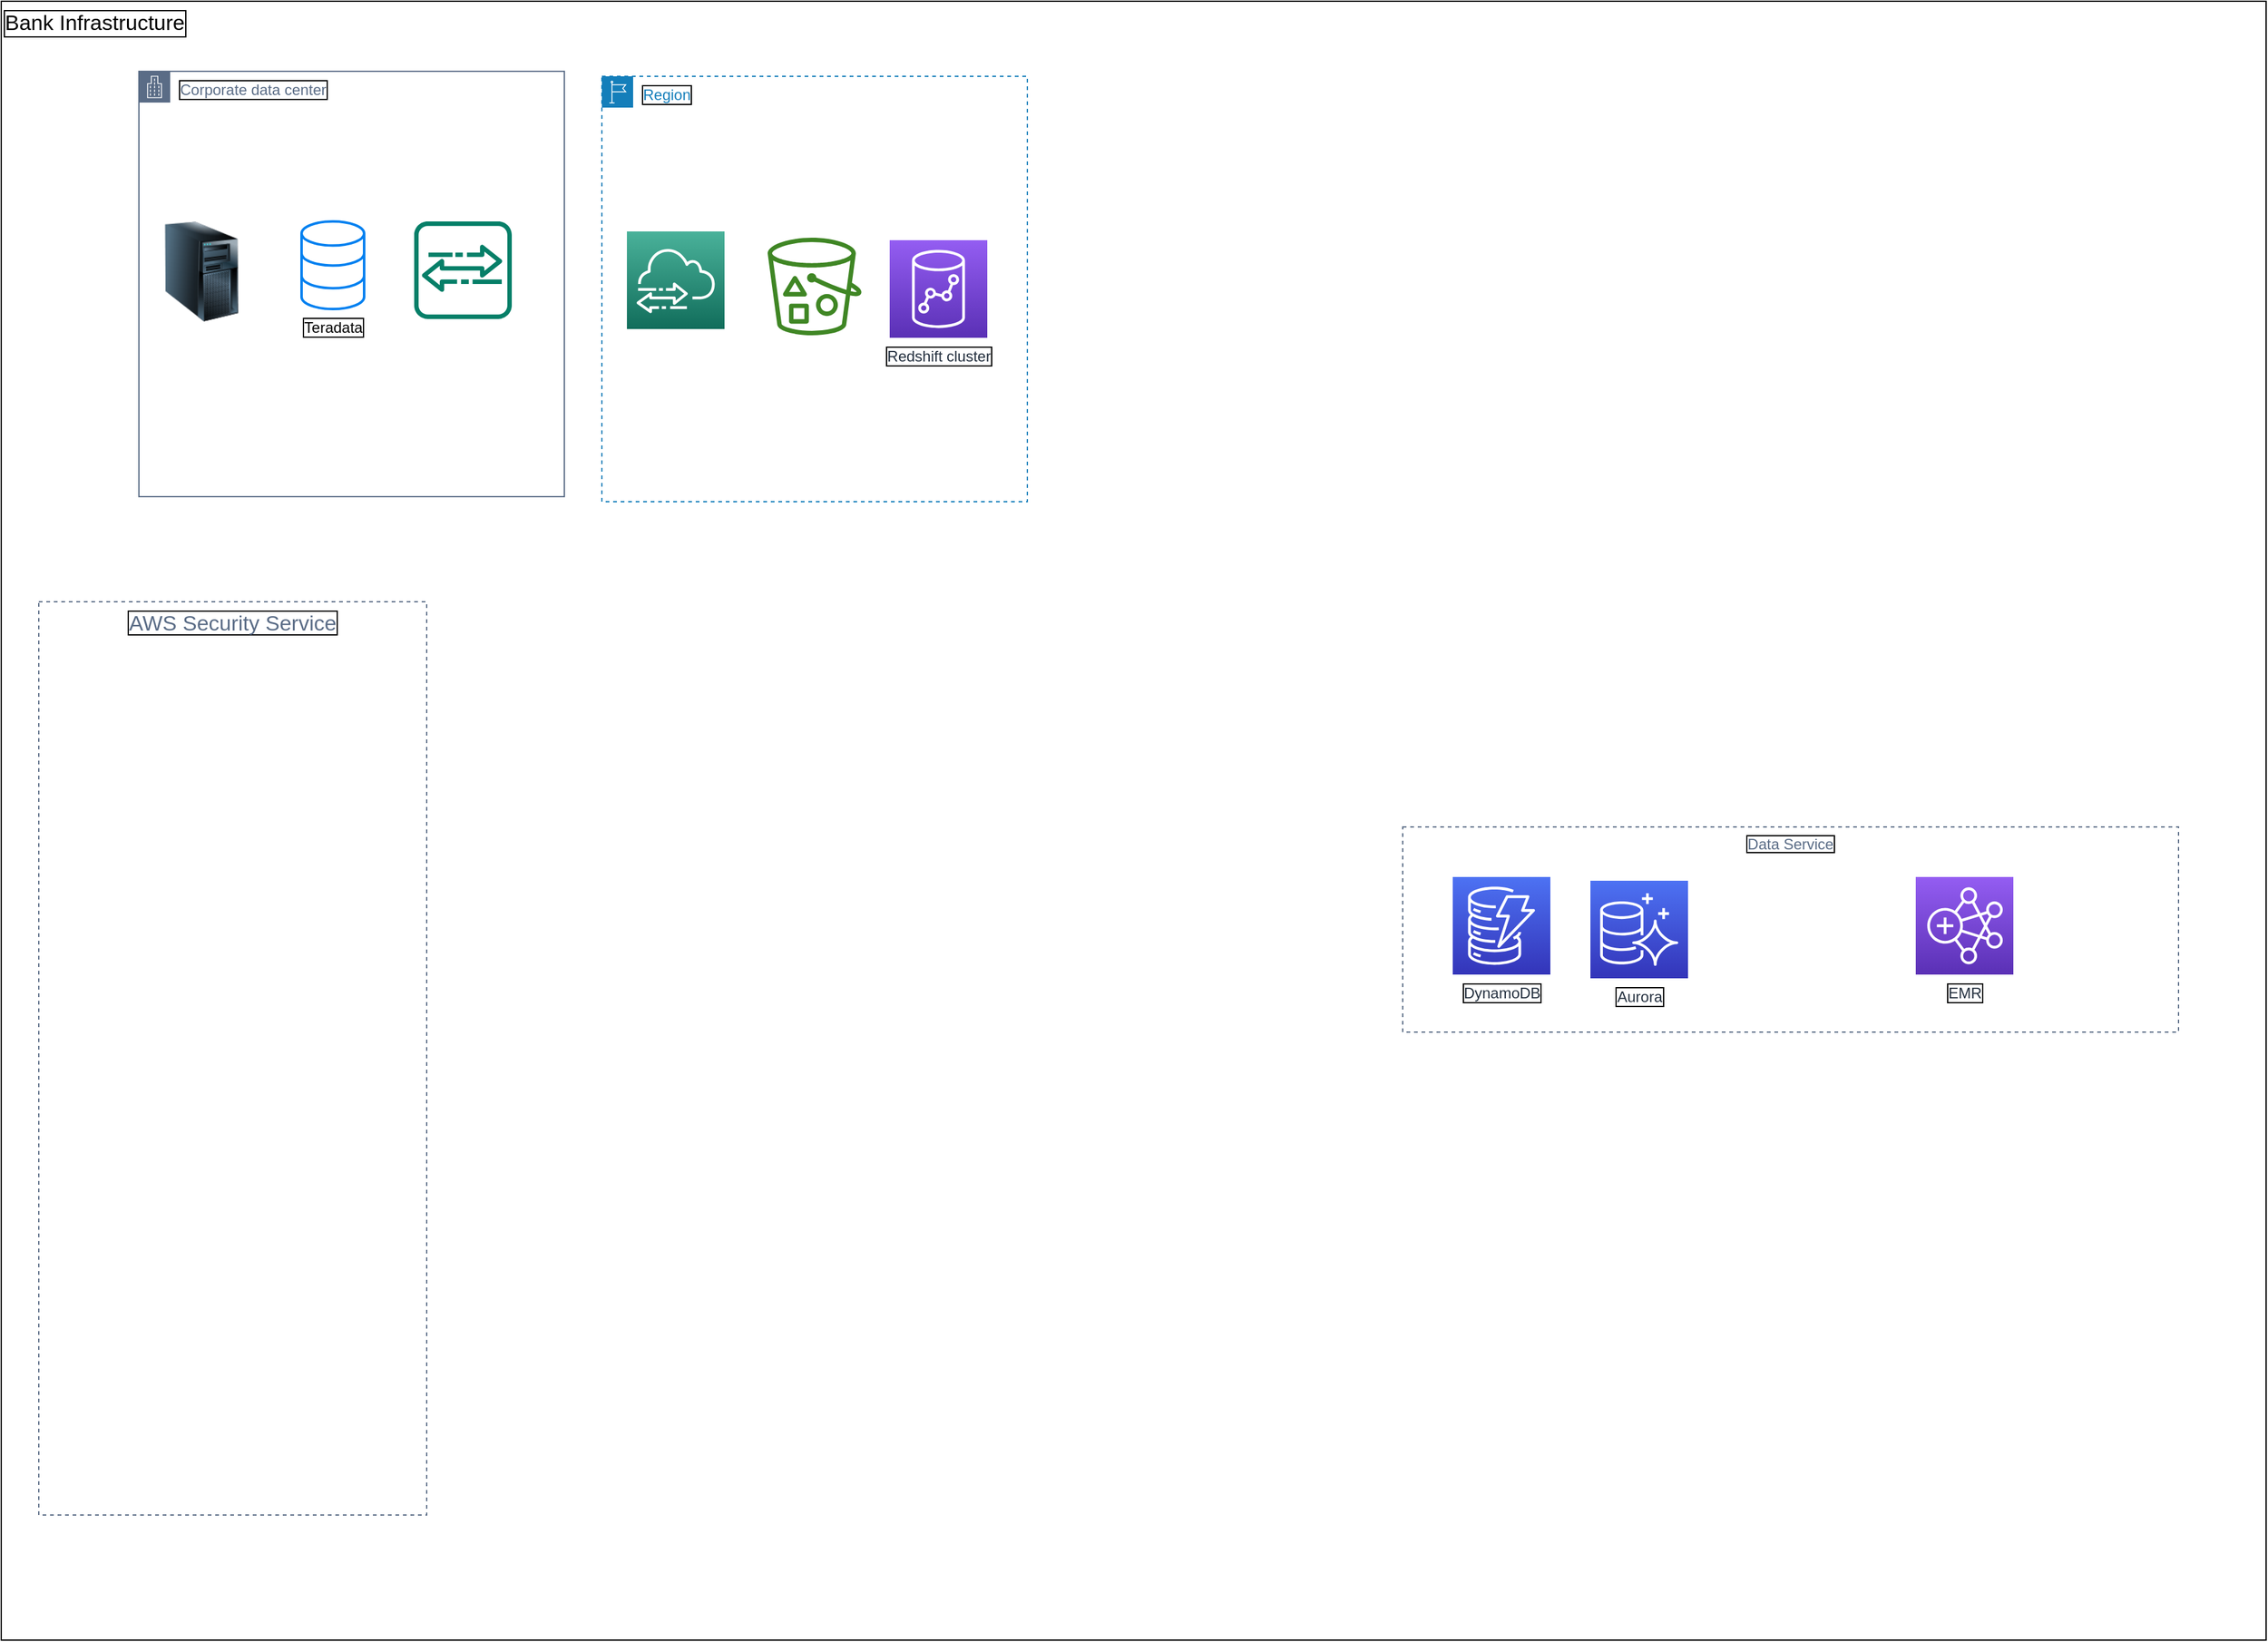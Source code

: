 <mxfile version="20.3.0" type="device"><diagram id="301SIHyl_arGC_1ZSfzn" name="Page-1"><mxGraphModel dx="1422" dy="980" grid="1" gridSize="10" guides="1" tooltips="1" connect="1" arrows="1" fold="1" page="1" pageScale="1" pageWidth="1600" pageHeight="900" math="0" shadow="0"><root><mxCell id="0"/><mxCell id="1" parent="0"/><mxCell id="OEp4yZZmpIIPvY6MrYqO-30" value="Bank Infrastructure" style="rounded=0;whiteSpace=wrap;html=1;labelBorderColor=default;fontFamily=Helvetica;glass=0;shadow=0;fillColor=none;align=left;verticalAlign=top;spacing=2;fontSize=17;" vertex="1" parent="1"><mxGeometry x="60" y="10" width="1810" height="1310" as="geometry"/></mxCell><mxCell id="OEp4yZZmpIIPvY6MrYqO-13" value="Corporate data center" style="points=[[0,0],[0.25,0],[0.5,0],[0.75,0],[1,0],[1,0.25],[1,0.5],[1,0.75],[1,1],[0.75,1],[0.5,1],[0.25,1],[0,1],[0,0.75],[0,0.5],[0,0.25]];outlineConnect=0;gradientColor=none;html=1;whiteSpace=wrap;fontSize=12;fontStyle=0;container=1;pointerEvents=0;collapsible=0;recursiveResize=0;shape=mxgraph.aws4.group;grIcon=mxgraph.aws4.group_corporate_data_center;strokeColor=#5A6C86;fillColor=none;verticalAlign=top;align=left;spacingLeft=30;fontColor=#5A6C86;dashed=0;labelBorderColor=default;fontFamily=Helvetica;" vertex="1" parent="1"><mxGeometry x="170" y="66" width="340" height="340" as="geometry"/></mxCell><mxCell id="OEp4yZZmpIIPvY6MrYqO-5" value="" style="image;html=1;image=img/lib/clip_art/computers/Server_Tower_128x128.png;fontFamily=Helvetica;" vertex="1" parent="OEp4yZZmpIIPvY6MrYqO-13"><mxGeometry x="10" y="120" width="80" height="80" as="geometry"/></mxCell><mxCell id="OEp4yZZmpIIPvY6MrYqO-6" value="Teradata" style="html=1;verticalLabelPosition=bottom;align=center;labelBackgroundColor=#ffffff;verticalAlign=top;strokeWidth=2;strokeColor=#0080F0;shadow=0;dashed=0;shape=mxgraph.ios7.icons.data;fontFamily=Helvetica;labelBorderColor=default;" vertex="1" parent="OEp4yZZmpIIPvY6MrYqO-13"><mxGeometry x="130" y="120" width="50" height="70" as="geometry"/></mxCell><mxCell id="OEp4yZZmpIIPvY6MrYqO-16" value="" style="sketch=0;outlineConnect=0;fontColor=#232F3E;gradientColor=none;fillColor=#067F68;strokeColor=none;dashed=0;verticalLabelPosition=bottom;verticalAlign=top;align=center;html=1;fontSize=12;fontStyle=0;aspect=fixed;shape=mxgraph.aws4.agent2;labelBorderColor=default;fontFamily=Helvetica;" vertex="1" parent="OEp4yZZmpIIPvY6MrYqO-13"><mxGeometry x="220" y="120" width="78" height="78" as="geometry"/></mxCell><mxCell id="OEp4yZZmpIIPvY6MrYqO-22" value="Data Service" style="fillColor=none;strokeColor=#5A6C86;dashed=1;verticalAlign=top;fontStyle=0;fontColor=#5A6C86;labelBorderColor=default;fontFamily=Helvetica;" vertex="1" parent="1"><mxGeometry x="1180" y="670" width="620" height="164" as="geometry"/></mxCell><mxCell id="OEp4yZZmpIIPvY6MrYqO-21" value="Region" style="points=[[0,0],[0.25,0],[0.5,0],[0.75,0],[1,0],[1,0.25],[1,0.5],[1,0.75],[1,1],[0.75,1],[0.5,1],[0.25,1],[0,1],[0,0.75],[0,0.5],[0,0.25]];outlineConnect=0;gradientColor=none;html=1;whiteSpace=wrap;fontSize=12;fontStyle=0;container=1;pointerEvents=0;collapsible=0;recursiveResize=0;shape=mxgraph.aws4.group;grIcon=mxgraph.aws4.group_region;strokeColor=#147EBA;fillColor=none;verticalAlign=top;align=left;spacingLeft=30;fontColor=#147EBA;dashed=1;labelBorderColor=default;fontFamily=Helvetica;" vertex="1" parent="1"><mxGeometry x="540" y="70" width="340" height="340" as="geometry"/></mxCell><mxCell id="OEp4yZZmpIIPvY6MrYqO-9" value="" style="sketch=0;points=[[0,0,0],[0.25,0,0],[0.5,0,0],[0.75,0,0],[1,0,0],[0,1,0],[0.25,1,0],[0.5,1,0],[0.75,1,0],[1,1,0],[0,0.25,0],[0,0.5,0],[0,0.75,0],[1,0.25,0],[1,0.5,0],[1,0.75,0]];outlineConnect=0;fontColor=#232F3E;gradientColor=#4AB29A;gradientDirection=north;fillColor=#116D5B;strokeColor=#ffffff;dashed=0;verticalLabelPosition=bottom;verticalAlign=top;align=center;html=1;fontSize=12;fontStyle=0;aspect=fixed;shape=mxgraph.aws4.resourceIcon;resIcon=mxgraph.aws4.datasync;labelBorderColor=default;fontFamily=Helvetica;" vertex="1" parent="OEp4yZZmpIIPvY6MrYqO-21"><mxGeometry x="20" y="124" width="78" height="78" as="geometry"/></mxCell><mxCell id="OEp4yZZmpIIPvY6MrYqO-17" value="" style="sketch=0;outlineConnect=0;fontColor=#232F3E;gradientColor=none;fillColor=#3F8624;strokeColor=none;dashed=0;verticalLabelPosition=bottom;verticalAlign=top;align=center;html=1;fontSize=12;fontStyle=0;aspect=fixed;pointerEvents=1;shape=mxgraph.aws4.bucket_with_objects;labelBorderColor=default;fontFamily=Helvetica;" vertex="1" parent="OEp4yZZmpIIPvY6MrYqO-21"><mxGeometry x="132.5" y="129" width="75" height="78" as="geometry"/></mxCell><mxCell id="OEp4yZZmpIIPvY6MrYqO-11" value="Redshift cluster" style="sketch=0;points=[[0,0,0],[0.25,0,0],[0.5,0,0],[0.75,0,0],[1,0,0],[0,1,0],[0.25,1,0],[0.5,1,0],[0.75,1,0],[1,1,0],[0,0.25,0],[0,0.5,0],[0,0.75,0],[1,0.25,0],[1,0.5,0],[1,0.75,0]];outlineConnect=0;fontColor=#232F3E;gradientColor=#945DF2;gradientDirection=north;fillColor=#5A30B5;strokeColor=#ffffff;dashed=0;verticalLabelPosition=bottom;verticalAlign=top;align=center;html=1;fontSize=12;fontStyle=0;aspect=fixed;shape=mxgraph.aws4.resourceIcon;resIcon=mxgraph.aws4.redshift;labelBorderColor=default;fontFamily=Helvetica;" vertex="1" parent="OEp4yZZmpIIPvY6MrYqO-21"><mxGeometry x="230" y="131" width="78" height="78" as="geometry"/></mxCell><mxCell id="OEp4yZZmpIIPvY6MrYqO-24" value="DynamoDB" style="sketch=0;points=[[0,0,0],[0.25,0,0],[0.5,0,0],[0.75,0,0],[1,0,0],[0,1,0],[0.25,1,0],[0.5,1,0],[0.75,1,0],[1,1,0],[0,0.25,0],[0,0.5,0],[0,0.75,0],[1,0.25,0],[1,0.5,0],[1,0.75,0]];outlineConnect=0;fontColor=#232F3E;gradientColor=#4D72F3;gradientDirection=north;fillColor=#3334B9;strokeColor=#ffffff;dashed=0;verticalLabelPosition=bottom;verticalAlign=top;align=center;html=1;fontSize=12;fontStyle=0;aspect=fixed;shape=mxgraph.aws4.resourceIcon;resIcon=mxgraph.aws4.dynamodb;labelBorderColor=default;fontFamily=Helvetica;" vertex="1" parent="1"><mxGeometry x="1220" y="710" width="78" height="78" as="geometry"/></mxCell><mxCell id="OEp4yZZmpIIPvY6MrYqO-25" value="Aurora" style="sketch=0;points=[[0,0,0],[0.25,0,0],[0.5,0,0],[0.75,0,0],[1,0,0],[0,1,0],[0.25,1,0],[0.5,1,0],[0.75,1,0],[1,1,0],[0,0.25,0],[0,0.5,0],[0,0.75,0],[1,0.25,0],[1,0.5,0],[1,0.75,0]];outlineConnect=0;fontColor=#232F3E;gradientColor=#4D72F3;gradientDirection=north;fillColor=#3334B9;strokeColor=#ffffff;dashed=0;verticalLabelPosition=bottom;verticalAlign=top;align=center;html=1;fontSize=12;fontStyle=0;aspect=fixed;shape=mxgraph.aws4.resourceIcon;resIcon=mxgraph.aws4.aurora;labelBorderColor=default;fontFamily=Helvetica;" vertex="1" parent="1"><mxGeometry x="1330" y="713" width="78" height="78" as="geometry"/></mxCell><mxCell id="OEp4yZZmpIIPvY6MrYqO-26" value="EMR" style="sketch=0;points=[[0,0,0],[0.25,0,0],[0.5,0,0],[0.75,0,0],[1,0,0],[0,1,0],[0.25,1,0],[0.5,1,0],[0.75,1,0],[1,1,0],[0,0.25,0],[0,0.5,0],[0,0.75,0],[1,0.25,0],[1,0.5,0],[1,0.75,0]];outlineConnect=0;fontColor=#232F3E;gradientColor=#945DF2;gradientDirection=north;fillColor=#5A30B5;strokeColor=#ffffff;dashed=0;verticalLabelPosition=bottom;verticalAlign=top;align=center;html=1;fontSize=12;fontStyle=0;aspect=fixed;shape=mxgraph.aws4.resourceIcon;resIcon=mxgraph.aws4.emr;labelBorderColor=default;fontFamily=Helvetica;" vertex="1" parent="1"><mxGeometry x="1590" y="710" width="78" height="78" as="geometry"/></mxCell><mxCell id="OEp4yZZmpIIPvY6MrYqO-31" value="AWS Security Service" style="fillColor=none;strokeColor=#5A6C86;dashed=1;verticalAlign=top;fontStyle=0;fontColor=#5A6C86;shadow=0;glass=0;labelBorderColor=default;fontFamily=Helvetica;fontSize=17;" vertex="1" parent="1"><mxGeometry x="90" y="490" width="310" height="730" as="geometry"/></mxCell></root></mxGraphModel></diagram></mxfile>